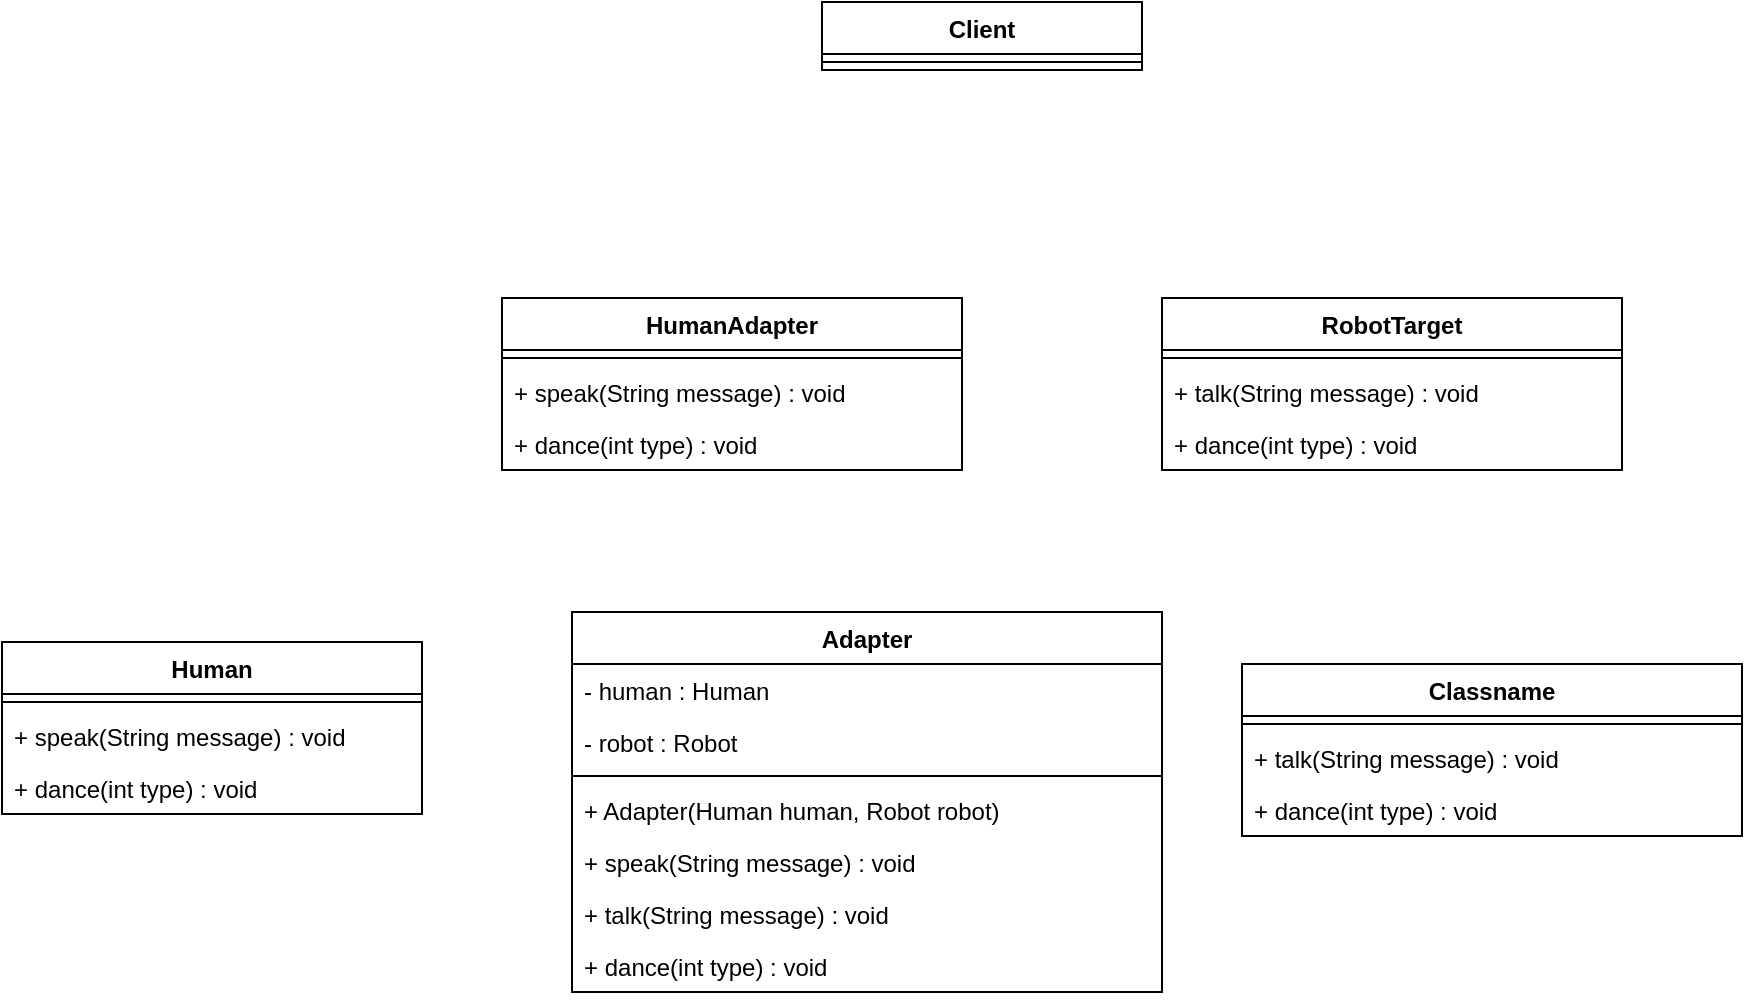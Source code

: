 <mxfile version="22.0.8" type="github">
  <diagram name="第 1 页" id="0S-7-3tQIaKnZikenA-v">
    <mxGraphModel dx="1496" dy="978" grid="1" gridSize="10" guides="1" tooltips="1" connect="1" arrows="1" fold="1" page="1" pageScale="1" pageWidth="827" pageHeight="1169" math="0" shadow="0">
      <root>
        <mxCell id="0" />
        <mxCell id="1" parent="0" />
        <mxCell id="-UbtyMhU2sZXVJrfi0O5-1" value="Client" style="swimlane;fontStyle=1;align=center;verticalAlign=top;childLayout=stackLayout;horizontal=1;startSize=26;horizontalStack=0;resizeParent=1;resizeParentMax=0;resizeLast=0;collapsible=1;marginBottom=0;whiteSpace=wrap;html=1;" vertex="1" parent="1">
          <mxGeometry x="350" y="190" width="160" height="34" as="geometry" />
        </mxCell>
        <mxCell id="-UbtyMhU2sZXVJrfi0O5-3" value="" style="line;strokeWidth=1;fillColor=none;align=left;verticalAlign=middle;spacingTop=-1;spacingLeft=3;spacingRight=3;rotatable=0;labelPosition=right;points=[];portConstraint=eastwest;strokeColor=inherit;" vertex="1" parent="-UbtyMhU2sZXVJrfi0O5-1">
          <mxGeometry y="26" width="160" height="8" as="geometry" />
        </mxCell>
        <mxCell id="-UbtyMhU2sZXVJrfi0O5-5" value="HumanAdapter" style="swimlane;fontStyle=1;align=center;verticalAlign=top;childLayout=stackLayout;horizontal=1;startSize=26;horizontalStack=0;resizeParent=1;resizeParentMax=0;resizeLast=0;collapsible=1;marginBottom=0;whiteSpace=wrap;html=1;" vertex="1" parent="1">
          <mxGeometry x="190" y="338" width="230" height="86" as="geometry" />
        </mxCell>
        <mxCell id="-UbtyMhU2sZXVJrfi0O5-7" value="" style="line;strokeWidth=1;fillColor=none;align=left;verticalAlign=middle;spacingTop=-1;spacingLeft=3;spacingRight=3;rotatable=0;labelPosition=right;points=[];portConstraint=eastwest;strokeColor=inherit;" vertex="1" parent="-UbtyMhU2sZXVJrfi0O5-5">
          <mxGeometry y="26" width="230" height="8" as="geometry" />
        </mxCell>
        <mxCell id="-UbtyMhU2sZXVJrfi0O5-8" value="+ speak(String message) : void" style="text;strokeColor=none;fillColor=none;align=left;verticalAlign=top;spacingLeft=4;spacingRight=4;overflow=hidden;rotatable=0;points=[[0,0.5],[1,0.5]];portConstraint=eastwest;whiteSpace=wrap;html=1;" vertex="1" parent="-UbtyMhU2sZXVJrfi0O5-5">
          <mxGeometry y="34" width="230" height="26" as="geometry" />
        </mxCell>
        <mxCell id="-UbtyMhU2sZXVJrfi0O5-26" value="+ dance(int type) : void" style="text;strokeColor=none;fillColor=none;align=left;verticalAlign=top;spacingLeft=4;spacingRight=4;overflow=hidden;rotatable=0;points=[[0,0.5],[1,0.5]];portConstraint=eastwest;whiteSpace=wrap;html=1;" vertex="1" parent="-UbtyMhU2sZXVJrfi0O5-5">
          <mxGeometry y="60" width="230" height="26" as="geometry" />
        </mxCell>
        <mxCell id="-UbtyMhU2sZXVJrfi0O5-9" value="RobotTarget" style="swimlane;fontStyle=1;align=center;verticalAlign=top;childLayout=stackLayout;horizontal=1;startSize=26;horizontalStack=0;resizeParent=1;resizeParentMax=0;resizeLast=0;collapsible=1;marginBottom=0;whiteSpace=wrap;html=1;" vertex="1" parent="1">
          <mxGeometry x="520" y="338" width="230" height="86" as="geometry" />
        </mxCell>
        <mxCell id="-UbtyMhU2sZXVJrfi0O5-11" value="" style="line;strokeWidth=1;fillColor=none;align=left;verticalAlign=middle;spacingTop=-1;spacingLeft=3;spacingRight=3;rotatable=0;labelPosition=right;points=[];portConstraint=eastwest;strokeColor=inherit;" vertex="1" parent="-UbtyMhU2sZXVJrfi0O5-9">
          <mxGeometry y="26" width="230" height="8" as="geometry" />
        </mxCell>
        <mxCell id="-UbtyMhU2sZXVJrfi0O5-12" value="+ talk(String message) : void" style="text;strokeColor=none;fillColor=none;align=left;verticalAlign=top;spacingLeft=4;spacingRight=4;overflow=hidden;rotatable=0;points=[[0,0.5],[1,0.5]];portConstraint=eastwest;whiteSpace=wrap;html=1;" vertex="1" parent="-UbtyMhU2sZXVJrfi0O5-9">
          <mxGeometry y="34" width="230" height="26" as="geometry" />
        </mxCell>
        <mxCell id="-UbtyMhU2sZXVJrfi0O5-25" value="+ dance(int type) : void" style="text;strokeColor=none;fillColor=none;align=left;verticalAlign=top;spacingLeft=4;spacingRight=4;overflow=hidden;rotatable=0;points=[[0,0.5],[1,0.5]];portConstraint=eastwest;whiteSpace=wrap;html=1;" vertex="1" parent="-UbtyMhU2sZXVJrfi0O5-9">
          <mxGeometry y="60" width="230" height="26" as="geometry" />
        </mxCell>
        <mxCell id="-UbtyMhU2sZXVJrfi0O5-13" value="Human" style="swimlane;fontStyle=1;align=center;verticalAlign=top;childLayout=stackLayout;horizontal=1;startSize=26;horizontalStack=0;resizeParent=1;resizeParentMax=0;resizeLast=0;collapsible=1;marginBottom=0;whiteSpace=wrap;html=1;" vertex="1" parent="1">
          <mxGeometry x="-60" y="510" width="210" height="86" as="geometry" />
        </mxCell>
        <mxCell id="-UbtyMhU2sZXVJrfi0O5-15" value="" style="line;strokeWidth=1;fillColor=none;align=left;verticalAlign=middle;spacingTop=-1;spacingLeft=3;spacingRight=3;rotatable=0;labelPosition=right;points=[];portConstraint=eastwest;strokeColor=inherit;" vertex="1" parent="-UbtyMhU2sZXVJrfi0O5-13">
          <mxGeometry y="26" width="210" height="8" as="geometry" />
        </mxCell>
        <mxCell id="-UbtyMhU2sZXVJrfi0O5-16" value="+ speak(String message) : void" style="text;strokeColor=none;fillColor=none;align=left;verticalAlign=top;spacingLeft=4;spacingRight=4;overflow=hidden;rotatable=0;points=[[0,0.5],[1,0.5]];portConstraint=eastwest;whiteSpace=wrap;html=1;" vertex="1" parent="-UbtyMhU2sZXVJrfi0O5-13">
          <mxGeometry y="34" width="210" height="26" as="geometry" />
        </mxCell>
        <mxCell id="-UbtyMhU2sZXVJrfi0O5-28" value="+ dance(int type) : void" style="text;strokeColor=none;fillColor=none;align=left;verticalAlign=top;spacingLeft=4;spacingRight=4;overflow=hidden;rotatable=0;points=[[0,0.5],[1,0.5]];portConstraint=eastwest;whiteSpace=wrap;html=1;" vertex="1" parent="-UbtyMhU2sZXVJrfi0O5-13">
          <mxGeometry y="60" width="210" height="26" as="geometry" />
        </mxCell>
        <mxCell id="-UbtyMhU2sZXVJrfi0O5-17" value="Adapter" style="swimlane;fontStyle=1;align=center;verticalAlign=top;childLayout=stackLayout;horizontal=1;startSize=26;horizontalStack=0;resizeParent=1;resizeParentMax=0;resizeLast=0;collapsible=1;marginBottom=0;whiteSpace=wrap;html=1;" vertex="1" parent="1">
          <mxGeometry x="225" y="495" width="295" height="190" as="geometry" />
        </mxCell>
        <mxCell id="-UbtyMhU2sZXVJrfi0O5-18" value="- human : Human" style="text;strokeColor=none;fillColor=none;align=left;verticalAlign=top;spacingLeft=4;spacingRight=4;overflow=hidden;rotatable=0;points=[[0,0.5],[1,0.5]];portConstraint=eastwest;whiteSpace=wrap;html=1;" vertex="1" parent="-UbtyMhU2sZXVJrfi0O5-17">
          <mxGeometry y="26" width="295" height="26" as="geometry" />
        </mxCell>
        <mxCell id="-UbtyMhU2sZXVJrfi0O5-27" value="- robot : Robot" style="text;strokeColor=none;fillColor=none;align=left;verticalAlign=top;spacingLeft=4;spacingRight=4;overflow=hidden;rotatable=0;points=[[0,0.5],[1,0.5]];portConstraint=eastwest;whiteSpace=wrap;html=1;" vertex="1" parent="-UbtyMhU2sZXVJrfi0O5-17">
          <mxGeometry y="52" width="295" height="26" as="geometry" />
        </mxCell>
        <mxCell id="-UbtyMhU2sZXVJrfi0O5-19" value="" style="line;strokeWidth=1;fillColor=none;align=left;verticalAlign=middle;spacingTop=-1;spacingLeft=3;spacingRight=3;rotatable=0;labelPosition=right;points=[];portConstraint=eastwest;strokeColor=inherit;" vertex="1" parent="-UbtyMhU2sZXVJrfi0O5-17">
          <mxGeometry y="78" width="295" height="8" as="geometry" />
        </mxCell>
        <mxCell id="-UbtyMhU2sZXVJrfi0O5-20" value="+ Adapter(Human human, Robot robot)" style="text;strokeColor=none;fillColor=none;align=left;verticalAlign=top;spacingLeft=4;spacingRight=4;overflow=hidden;rotatable=0;points=[[0,0.5],[1,0.5]];portConstraint=eastwest;whiteSpace=wrap;html=1;" vertex="1" parent="-UbtyMhU2sZXVJrfi0O5-17">
          <mxGeometry y="86" width="295" height="26" as="geometry" />
        </mxCell>
        <mxCell id="-UbtyMhU2sZXVJrfi0O5-33" value="+ speak(String message) : void" style="text;strokeColor=none;fillColor=none;align=left;verticalAlign=top;spacingLeft=4;spacingRight=4;overflow=hidden;rotatable=0;points=[[0,0.5],[1,0.5]];portConstraint=eastwest;whiteSpace=wrap;html=1;" vertex="1" parent="-UbtyMhU2sZXVJrfi0O5-17">
          <mxGeometry y="112" width="295" height="26" as="geometry" />
        </mxCell>
        <mxCell id="-UbtyMhU2sZXVJrfi0O5-31" value="+ talk(String message) : void" style="text;strokeColor=none;fillColor=none;align=left;verticalAlign=top;spacingLeft=4;spacingRight=4;overflow=hidden;rotatable=0;points=[[0,0.5],[1,0.5]];portConstraint=eastwest;whiteSpace=wrap;html=1;" vertex="1" parent="-UbtyMhU2sZXVJrfi0O5-17">
          <mxGeometry y="138" width="295" height="26" as="geometry" />
        </mxCell>
        <mxCell id="-UbtyMhU2sZXVJrfi0O5-30" value="+ dance(int type) : void" style="text;strokeColor=none;fillColor=none;align=left;verticalAlign=top;spacingLeft=4;spacingRight=4;overflow=hidden;rotatable=0;points=[[0,0.5],[1,0.5]];portConstraint=eastwest;whiteSpace=wrap;html=1;" vertex="1" parent="-UbtyMhU2sZXVJrfi0O5-17">
          <mxGeometry y="164" width="295" height="26" as="geometry" />
        </mxCell>
        <mxCell id="-UbtyMhU2sZXVJrfi0O5-21" value="Classname" style="swimlane;fontStyle=1;align=center;verticalAlign=top;childLayout=stackLayout;horizontal=1;startSize=26;horizontalStack=0;resizeParent=1;resizeParentMax=0;resizeLast=0;collapsible=1;marginBottom=0;whiteSpace=wrap;html=1;" vertex="1" parent="1">
          <mxGeometry x="560" y="521" width="250" height="86" as="geometry" />
        </mxCell>
        <mxCell id="-UbtyMhU2sZXVJrfi0O5-23" value="" style="line;strokeWidth=1;fillColor=none;align=left;verticalAlign=middle;spacingTop=-1;spacingLeft=3;spacingRight=3;rotatable=0;labelPosition=right;points=[];portConstraint=eastwest;strokeColor=inherit;" vertex="1" parent="-UbtyMhU2sZXVJrfi0O5-21">
          <mxGeometry y="26" width="250" height="8" as="geometry" />
        </mxCell>
        <mxCell id="-UbtyMhU2sZXVJrfi0O5-24" value="+ talk(String message) : void" style="text;strokeColor=none;fillColor=none;align=left;verticalAlign=top;spacingLeft=4;spacingRight=4;overflow=hidden;rotatable=0;points=[[0,0.5],[1,0.5]];portConstraint=eastwest;whiteSpace=wrap;html=1;" vertex="1" parent="-UbtyMhU2sZXVJrfi0O5-21">
          <mxGeometry y="34" width="250" height="26" as="geometry" />
        </mxCell>
        <mxCell id="-UbtyMhU2sZXVJrfi0O5-29" value="+ dance(int type) : void" style="text;strokeColor=none;fillColor=none;align=left;verticalAlign=top;spacingLeft=4;spacingRight=4;overflow=hidden;rotatable=0;points=[[0,0.5],[1,0.5]];portConstraint=eastwest;whiteSpace=wrap;html=1;" vertex="1" parent="-UbtyMhU2sZXVJrfi0O5-21">
          <mxGeometry y="60" width="250" height="26" as="geometry" />
        </mxCell>
      </root>
    </mxGraphModel>
  </diagram>
</mxfile>
